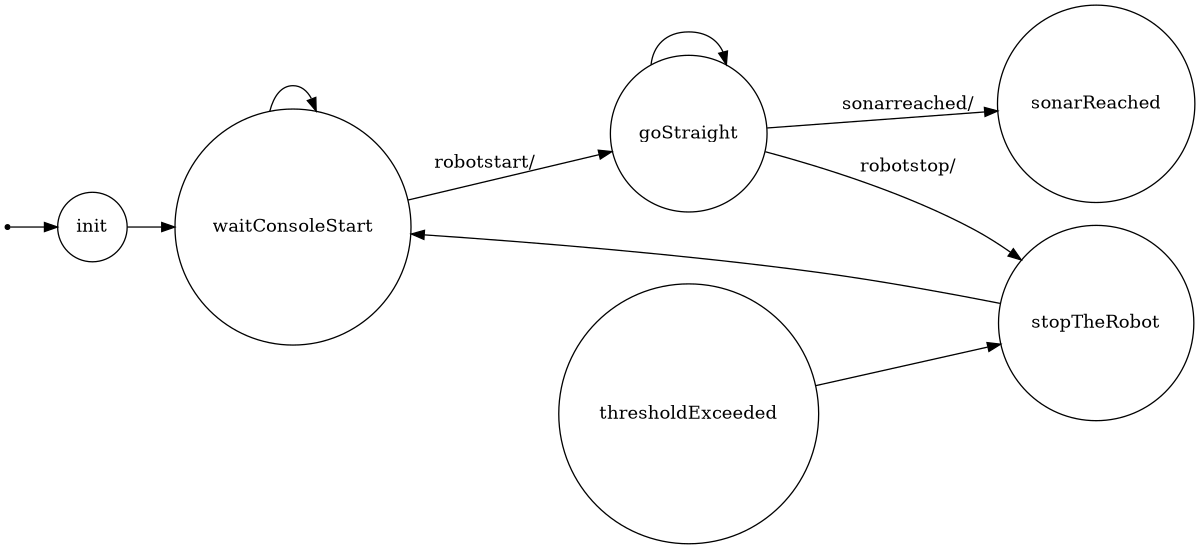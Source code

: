 /*
*
* A GraphViz DOT FSM description 
* Please use a GraphViz visualizer (like http://www.webgraphviz.com)
* 
* Generated by AM,NC,RM
*  
*/
 
digraph finite_state_machine {
  	rankdir=LR;
  	size="8,5"
  	node [shape = point]; iniziale;
  	node [shape = doublecircle]; 
  	node [shape = circle];
  	iniziale -> init [label = ""];
  	
  	
  	init -> waitConsoleStart [ label = ""];
  	
  	waitConsoleStart -> waitConsoleStart [ label = ""];
  	waitConsoleStart -> goStraight [ label = "robotstart/"];
  	
  	goStraight -> goStraight [ label = ""];
  	goStraight -> sonarReached [ label = "sonarreached/"];
  	goStraight -> stopTheRobot [ label = "robotstop/"];
  	
  	thresholdExceeded -> stopTheRobot [ label = ""];
  	
  	stopTheRobot -> waitConsoleStart [ label = ""];
}